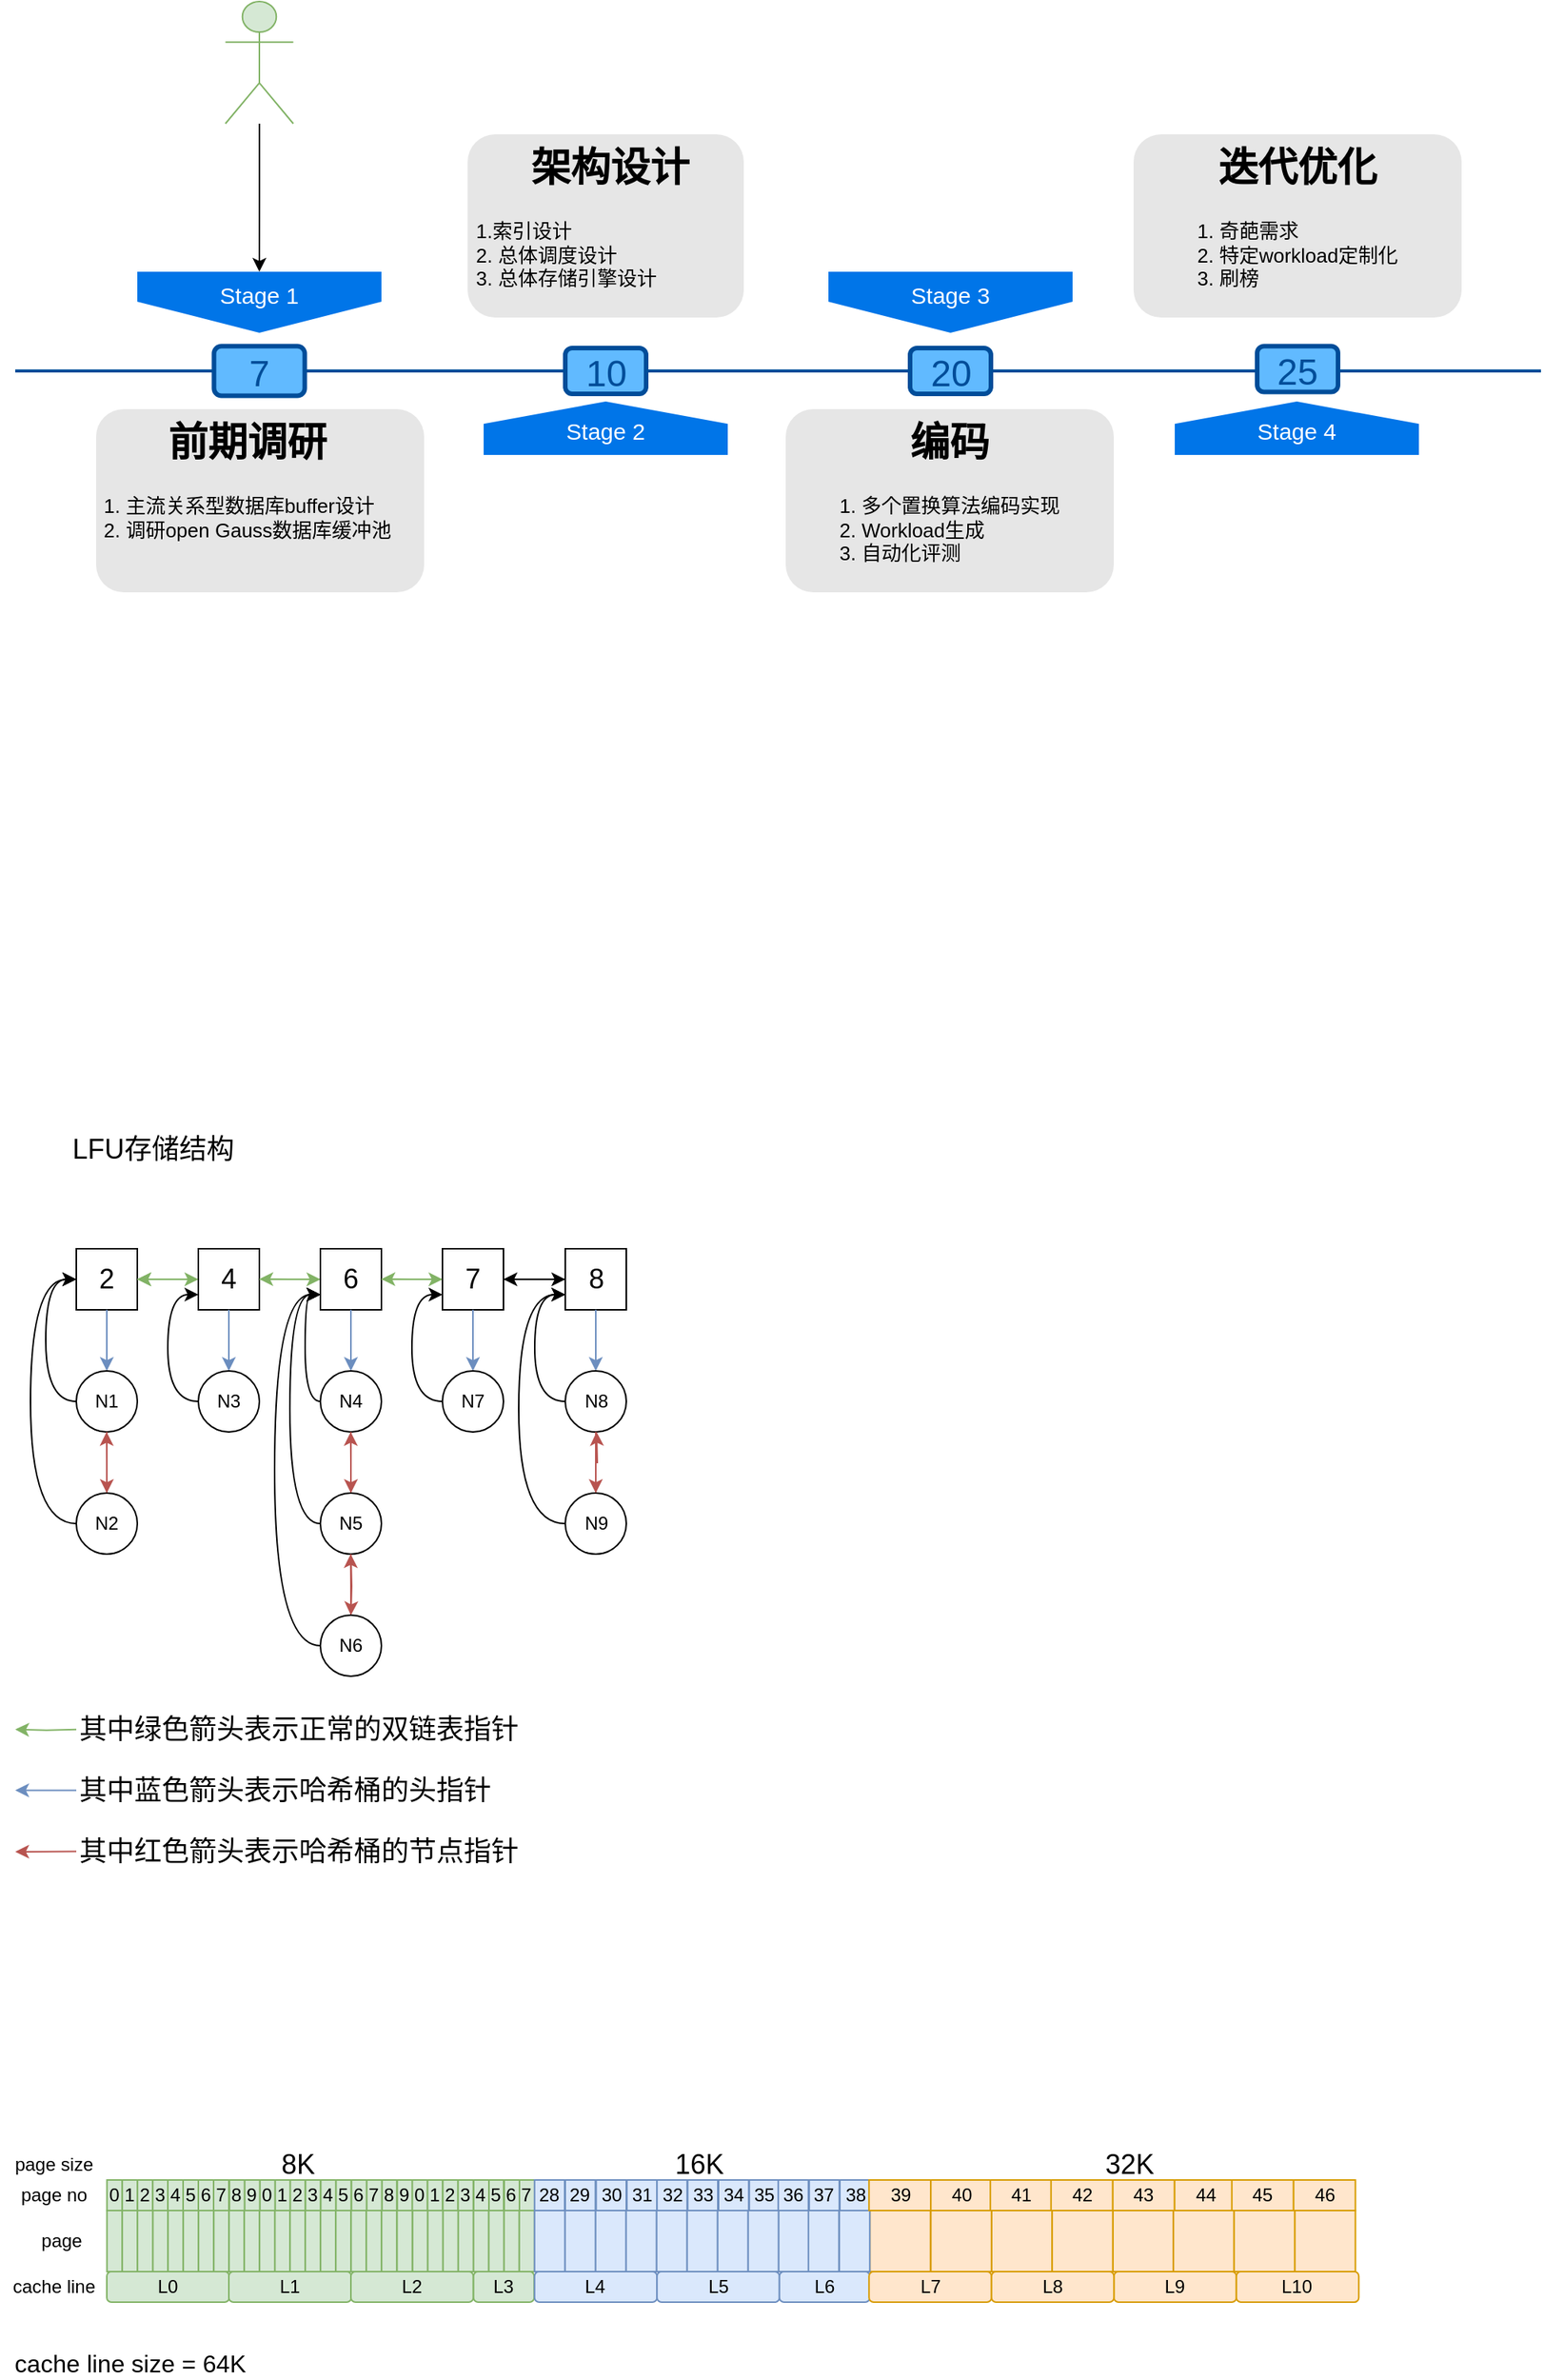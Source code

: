 <mxfile version="13.7.9" type="device"><diagram name="Page-1" id="82e54ff1-d628-8f03-85c4-9753963a91cd"><mxGraphModel dx="1129" dy="594" grid="1" gridSize="10" guides="1" tooltips="1" connect="1" arrows="1" fold="1" page="1" pageScale="1" pageWidth="1100" pageHeight="850" background="#ffffff" math="0" shadow="0"><root><mxCell id="0"/><mxCell id="1" parent="0"/><mxCell id="4ec97bd9e5d20128-1" value="" style="line;strokeWidth=2;html=1;fillColor=none;fontSize=28;fontColor=#004D99;strokeColor=#004D99;" parent="1" vertex="1"><mxGeometry x="40" y="400" width="1000" height="10" as="geometry"/></mxCell><mxCell id="4ec97bd9e5d20128-5" value="Stage 1" style="shape=offPageConnector;whiteSpace=wrap;html=1;fillColor=#0075E8;fontSize=15;fontColor=#FFFFFF;size=0.509;verticalAlign=top;strokeColor=none;" parent="1" vertex="1"><mxGeometry x="120" y="340" width="160" height="40" as="geometry"/></mxCell><mxCell id="4ec97bd9e5d20128-6" value="&lt;span&gt;Stage 3&lt;/span&gt;" style="shape=offPageConnector;whiteSpace=wrap;html=1;fillColor=#0075E8;fontSize=15;fontColor=#FFFFFF;size=0.509;verticalAlign=top;strokeColor=none;" parent="1" vertex="1"><mxGeometry x="573" y="340" width="160" height="40" as="geometry"/></mxCell><mxCell id="4ec97bd9e5d20128-7" value="&lt;span&gt;Stage 2&lt;/span&gt;" style="shape=offPageConnector;whiteSpace=wrap;html=1;fillColor=#0075E8;fontSize=15;fontColor=#FFFFFF;size=0.418;flipV=1;verticalAlign=bottom;strokeColor=none;spacingBottom=4;" parent="1" vertex="1"><mxGeometry x="347" y="425" width="160" height="35" as="geometry"/></mxCell><mxCell id="4ec97bd9e5d20128-8" value="&lt;span&gt;Stage 4&lt;/span&gt;" style="shape=offPageConnector;whiteSpace=wrap;html=1;fillColor=#0075E8;fontSize=15;fontColor=#FFFFFF;size=0.418;flipV=1;verticalAlign=bottom;strokeColor=none;spacingBottom=4;" parent="1" vertex="1"><mxGeometry x="800" y="425" width="160" height="35" as="geometry"/></mxCell><mxCell id="4ec97bd9e5d20128-14" value="&lt;h1 style=&quot;text-align: center&quot;&gt;前期调研&lt;/h1&gt;&lt;div&gt;1. 主流关系型数据库buffer设计&lt;br&gt;&lt;/div&gt;&lt;div&gt;2. 调研open Gauss数据库缓冲池&lt;/div&gt;&lt;div&gt;&lt;br&gt;&lt;/div&gt;" style="text;html=1;spacing=5;spacingTop=-20;whiteSpace=wrap;overflow=hidden;strokeColor=none;strokeWidth=3;fillColor=#E6E6E6;fontSize=13;fontColor=#000000;align=left;rounded=1;" parent="1" vertex="1"><mxGeometry x="93" y="430" width="215" height="120" as="geometry"/></mxCell><mxCell id="4ec97bd9e5d20128-16" value="&lt;h1 style=&quot;text-align: right&quot;&gt;&amp;nbsp; &amp;nbsp; &amp;nbsp;架构设计&lt;/h1&gt;&lt;div&gt;1.索引设计&lt;/div&gt;&lt;div&gt;2. 总体调度设计&lt;/div&gt;&lt;div&gt;3. 总体存储引擎设计&lt;/div&gt;" style="text;html=1;spacing=5;spacingTop=-20;whiteSpace=wrap;overflow=hidden;strokeColor=none;strokeWidth=3;fillColor=#E6E6E6;fontSize=13;fontColor=#000000;align=left;rounded=1;" parent="1" vertex="1"><mxGeometry x="336.5" y="250" width="181" height="120" as="geometry"/></mxCell><mxCell id="4ec97bd9e5d20128-17" value="&lt;h1&gt;编码&lt;/h1&gt;&lt;div style=&quot;text-align: left&quot;&gt;1. 多个置换算法编码实现&lt;/div&gt;&lt;div style=&quot;text-align: left&quot;&gt;2. Workload生成&lt;/div&gt;&lt;div style=&quot;text-align: left&quot;&gt;3. 自动化评测&lt;/div&gt;" style="text;html=1;spacing=5;spacingTop=-20;whiteSpace=wrap;overflow=hidden;strokeColor=none;strokeWidth=3;fillColor=#E6E6E6;fontSize=13;fontColor=#000000;align=center;rounded=1;" parent="1" vertex="1"><mxGeometry x="545" y="430" width="215" height="120" as="geometry"/></mxCell><mxCell id="4ec97bd9e5d20128-18" value="&lt;h1&gt;迭代优化&lt;/h1&gt;&lt;div style=&quot;text-align: left&quot;&gt;1. 奇葩需求&lt;/div&gt;&lt;div style=&quot;text-align: left&quot;&gt;2. 特定workload定制化&lt;/div&gt;&lt;div style=&quot;text-align: left&quot;&gt;3. 刷榜&lt;/div&gt;" style="text;html=1;spacing=5;spacingTop=-20;whiteSpace=wrap;overflow=hidden;strokeColor=none;strokeWidth=3;fillColor=#E6E6E6;fontSize=13;fontColor=#000000;align=center;rounded=1;" parent="1" vertex="1"><mxGeometry x="773" y="250" width="215" height="120" as="geometry"/></mxCell><mxCell id="fuFxC5G7vqKhvWtZeMun-10" value="" style="edgeStyle=orthogonalEdgeStyle;rounded=0;orthogonalLoop=1;jettySize=auto;html=1;" parent="1" source="fuFxC5G7vqKhvWtZeMun-2" target="4ec97bd9e5d20128-5" edge="1"><mxGeometry relative="1" as="geometry"/></mxCell><mxCell id="fuFxC5G7vqKhvWtZeMun-2" value="" style="shape=umlActor;verticalLabelPosition=bottom;verticalAlign=top;html=1;outlineConnect=0;fillColor=#d5e8d4;strokeColor=#82b366;" parent="1" vertex="1"><mxGeometry x="177.75" y="163" width="44.5" height="80" as="geometry"/></mxCell><mxCell id="fuFxC5G7vqKhvWtZeMun-6" value="&lt;font style=&quot;font-size: 24px&quot;&gt;7&lt;/font&gt;" style="whiteSpace=wrap;html=1;align=center;fontSize=28;fontColor=#004D99;strokeColor=#004D99;strokeWidth=3;fillColor=#61BAFF;rounded=1;" parent="1" vertex="1"><mxGeometry x="170.25" y="388.75" width="59.5" height="32.5" as="geometry"/></mxCell><mxCell id="fuFxC5G7vqKhvWtZeMun-7" value="&lt;font style=&quot;font-size: 24px&quot;&gt;10&lt;/font&gt;" style="whiteSpace=wrap;html=1;align=center;fontSize=28;fontColor=#004D99;strokeColor=#004D99;strokeWidth=3;fillColor=#61BAFF;rounded=1;" parent="1" vertex="1"><mxGeometry x="400.5" y="390" width="53" height="30" as="geometry"/></mxCell><mxCell id="fuFxC5G7vqKhvWtZeMun-8" value="&lt;font style=&quot;font-size: 24px&quot;&gt;20&lt;/font&gt;" style="whiteSpace=wrap;html=1;align=center;fontSize=28;fontColor=#004D99;strokeColor=#004D99;strokeWidth=3;fillColor=#61BAFF;rounded=1;" parent="1" vertex="1"><mxGeometry x="626.5" y="390" width="53" height="30" as="geometry"/></mxCell><mxCell id="fuFxC5G7vqKhvWtZeMun-9" value="&lt;font style=&quot;font-size: 24px&quot;&gt;25&lt;/font&gt;" style="whiteSpace=wrap;html=1;align=center;fontSize=28;fontColor=#004D99;strokeColor=#004D99;strokeWidth=3;fillColor=#61BAFF;rounded=1;" parent="1" vertex="1"><mxGeometry x="854" y="388.75" width="53" height="30" as="geometry"/></mxCell><mxCell id="LZcLPNR7s_1Gfuueu0YZ-1" value="&lt;font style=&quot;font-size: 18px&quot;&gt;2&lt;/font&gt;" style="whiteSpace=wrap;html=1;aspect=fixed;" parent="1" vertex="1"><mxGeometry x="80" y="980" width="40" height="40" as="geometry"/></mxCell><mxCell id="LZcLPNR7s_1Gfuueu0YZ-26" style="edgeStyle=orthogonalEdgeStyle;rounded=0;orthogonalLoop=1;jettySize=auto;html=1;exitX=0;exitY=0.5;exitDx=0;exitDy=0;entryX=1;entryY=0.5;entryDx=0;entryDy=0;fillColor=#d5e8d4;strokeColor=#82b366;" parent="1" source="LZcLPNR7s_1Gfuueu0YZ-3" target="LZcLPNR7s_1Gfuueu0YZ-1" edge="1"><mxGeometry x="40" y="900" as="geometry"/></mxCell><mxCell id="LZcLPNR7s_1Gfuueu0YZ-45" value="" style="edgeStyle=orthogonalEdgeStyle;curved=1;orthogonalLoop=1;jettySize=auto;html=1;fontSize=18;fillColor=#d5e8d4;strokeColor=#82b366;" parent="1" source="LZcLPNR7s_1Gfuueu0YZ-3" target="LZcLPNR7s_1Gfuueu0YZ-1" edge="1"><mxGeometry x="40" y="900" as="geometry"/></mxCell><mxCell id="LZcLPNR7s_1Gfuueu0YZ-3" value="&lt;font style=&quot;font-size: 18px;&quot;&gt;4&lt;/font&gt;" style="whiteSpace=wrap;html=1;aspect=fixed;fontSize=18;" parent="1" vertex="1"><mxGeometry x="160" y="980" width="40" height="40" as="geometry"/></mxCell><mxCell id="LZcLPNR7s_1Gfuueu0YZ-25" style="edgeStyle=orthogonalEdgeStyle;rounded=0;orthogonalLoop=1;jettySize=auto;html=1;exitX=1;exitY=0.5;exitDx=0;exitDy=0;entryX=0;entryY=0.5;entryDx=0;entryDy=0;fillColor=#d5e8d4;strokeColor=#82b366;" parent="1" source="LZcLPNR7s_1Gfuueu0YZ-1" target="LZcLPNR7s_1Gfuueu0YZ-3" edge="1"><mxGeometry x="40" y="900" as="geometry"/></mxCell><mxCell id="LZcLPNR7s_1Gfuueu0YZ-29" style="edgeStyle=orthogonalEdgeStyle;rounded=0;orthogonalLoop=1;jettySize=auto;html=1;exitX=0;exitY=0.5;exitDx=0;exitDy=0;fillColor=#d5e8d4;strokeColor=#82b366;" parent="1" source="LZcLPNR7s_1Gfuueu0YZ-4" edge="1"><mxGeometry x="40" y="900" as="geometry"><mxPoint x="200" y="999.857" as="targetPoint"/></mxGeometry></mxCell><mxCell id="LZcLPNR7s_1Gfuueu0YZ-4" value="&lt;font style=&quot;font-size: 18px;&quot;&gt;6&lt;/font&gt;" style="whiteSpace=wrap;html=1;aspect=fixed;fontSize=18;" parent="1" vertex="1"><mxGeometry x="240" y="980" width="40" height="40" as="geometry"/></mxCell><mxCell id="LZcLPNR7s_1Gfuueu0YZ-28" style="edgeStyle=orthogonalEdgeStyle;rounded=0;orthogonalLoop=1;jettySize=auto;html=1;exitX=1;exitY=0.5;exitDx=0;exitDy=0;entryX=0;entryY=0.5;entryDx=0;entryDy=0;fillColor=#d5e8d4;strokeColor=#82b366;" parent="1" source="LZcLPNR7s_1Gfuueu0YZ-3" target="LZcLPNR7s_1Gfuueu0YZ-4" edge="1"><mxGeometry x="40" y="900" as="geometry"/></mxCell><mxCell id="LZcLPNR7s_1Gfuueu0YZ-31" style="edgeStyle=orthogonalEdgeStyle;rounded=0;orthogonalLoop=1;jettySize=auto;html=1;exitX=0;exitY=0.5;exitDx=0;exitDy=0;fillColor=#d5e8d4;strokeColor=#82b366;" parent="1" source="LZcLPNR7s_1Gfuueu0YZ-5" edge="1"><mxGeometry x="40" y="900" as="geometry"><mxPoint x="280" y="999.857" as="targetPoint"/></mxGeometry></mxCell><mxCell id="P6JqRoeLZyj-2Z9D7lsT-9" style="edgeStyle=orthogonalEdgeStyle;rounded=0;orthogonalLoop=1;jettySize=auto;html=1;exitX=1;exitY=0.5;exitDx=0;exitDy=0;entryX=0;entryY=0.5;entryDx=0;entryDy=0;" parent="1" source="LZcLPNR7s_1Gfuueu0YZ-5" target="P6JqRoeLZyj-2Z9D7lsT-1" edge="1"><mxGeometry relative="1" as="geometry"/></mxCell><mxCell id="LZcLPNR7s_1Gfuueu0YZ-5" value="&lt;font style=&quot;font-size: 18px;&quot;&gt;7&lt;/font&gt;" style="whiteSpace=wrap;html=1;aspect=fixed;fontSize=18;" parent="1" vertex="1"><mxGeometry x="320" y="980" width="40" height="40" as="geometry"/></mxCell><mxCell id="LZcLPNR7s_1Gfuueu0YZ-30" style="edgeStyle=orthogonalEdgeStyle;rounded=0;orthogonalLoop=1;jettySize=auto;html=1;exitX=1;exitY=0.5;exitDx=0;exitDy=0;entryX=0;entryY=0.5;entryDx=0;entryDy=0;fillColor=#d5e8d4;strokeColor=#82b366;" parent="1" source="LZcLPNR7s_1Gfuueu0YZ-4" target="LZcLPNR7s_1Gfuueu0YZ-5" edge="1"><mxGeometry x="40" y="900" as="geometry"/></mxCell><mxCell id="LZcLPNR7s_1Gfuueu0YZ-6" value="" style="endArrow=classic;html=1;exitX=0.5;exitY=1;exitDx=0;exitDy=0;fillColor=#dae8fc;strokeColor=#6c8ebf;" parent="1" source="LZcLPNR7s_1Gfuueu0YZ-1" edge="1"><mxGeometry x="40" y="900" width="50" height="50" as="geometry"><mxPoint x="80" y="1080" as="sourcePoint"/><mxPoint x="100" y="1060" as="targetPoint"/></mxGeometry></mxCell><mxCell id="LZcLPNR7s_1Gfuueu0YZ-36" style="edgeStyle=orthogonalEdgeStyle;orthogonalLoop=1;jettySize=auto;html=1;exitX=0;exitY=0.5;exitDx=0;exitDy=0;entryX=0;entryY=0.5;entryDx=0;entryDy=0;fontSize=18;curved=1;" parent="1" source="LZcLPNR7s_1Gfuueu0YZ-7" target="LZcLPNR7s_1Gfuueu0YZ-1" edge="1"><mxGeometry x="40" y="900" as="geometry"><Array as="points"><mxPoint x="60" y="1080"/><mxPoint x="60" y="1000"/></Array></mxGeometry></mxCell><mxCell id="LZcLPNR7s_1Gfuueu0YZ-7" value="N1" style="ellipse;whiteSpace=wrap;html=1;aspect=fixed;" parent="1" vertex="1"><mxGeometry x="80" y="1060" width="40" height="40" as="geometry"/></mxCell><mxCell id="LZcLPNR7s_1Gfuueu0YZ-32" style="edgeStyle=orthogonalEdgeStyle;rounded=0;orthogonalLoop=1;jettySize=auto;html=1;exitX=0.5;exitY=0;exitDx=0;exitDy=0;fillColor=#f8cecc;strokeColor=#b85450;" parent="1" source="LZcLPNR7s_1Gfuueu0YZ-8" edge="1"><mxGeometry x="40" y="900" as="geometry"><mxPoint x="99.857" y="1100" as="targetPoint"/></mxGeometry></mxCell><mxCell id="LZcLPNR7s_1Gfuueu0YZ-37" style="edgeStyle=orthogonalEdgeStyle;curved=1;orthogonalLoop=1;jettySize=auto;html=1;fontSize=18;" parent="1" source="LZcLPNR7s_1Gfuueu0YZ-8" edge="1"><mxGeometry x="40" y="900" as="geometry"><mxPoint x="80" y="1000" as="targetPoint"/><Array as="points"><mxPoint x="50" y="1160"/><mxPoint x="50" y="1000"/></Array></mxGeometry></mxCell><mxCell id="LZcLPNR7s_1Gfuueu0YZ-8" value="&lt;span&gt;N2&lt;br&gt;&lt;/span&gt;" style="ellipse;whiteSpace=wrap;html=1;aspect=fixed;" parent="1" vertex="1"><mxGeometry x="80" y="1140" width="40" height="40" as="geometry"/></mxCell><mxCell id="LZcLPNR7s_1Gfuueu0YZ-9" value="" style="edgeStyle=orthogonalEdgeStyle;rounded=0;orthogonalLoop=1;jettySize=auto;html=1;fillColor=#f8cecc;strokeColor=#b85450;" parent="1" source="LZcLPNR7s_1Gfuueu0YZ-7" target="LZcLPNR7s_1Gfuueu0YZ-8" edge="1"><mxGeometry x="40" y="900" as="geometry"/></mxCell><mxCell id="LZcLPNR7s_1Gfuueu0YZ-10" value="" style="endArrow=classic;html=1;exitX=0.5;exitY=1;exitDx=0;exitDy=0;fillColor=#dae8fc;strokeColor=#6c8ebf;" parent="1" edge="1"><mxGeometry x="40" y="900" width="50" height="50" as="geometry"><mxPoint x="180" y="1020" as="sourcePoint"/><mxPoint x="180" y="1060" as="targetPoint"/></mxGeometry></mxCell><mxCell id="LZcLPNR7s_1Gfuueu0YZ-38" style="edgeStyle=orthogonalEdgeStyle;curved=1;orthogonalLoop=1;jettySize=auto;html=1;exitX=0;exitY=0.5;exitDx=0;exitDy=0;entryX=0;entryY=0.75;entryDx=0;entryDy=0;fontSize=18;" parent="1" source="LZcLPNR7s_1Gfuueu0YZ-12" target="LZcLPNR7s_1Gfuueu0YZ-3" edge="1"><mxGeometry x="40" y="900" as="geometry"/></mxCell><mxCell id="LZcLPNR7s_1Gfuueu0YZ-12" value="&lt;span&gt;N3&lt;/span&gt;" style="ellipse;whiteSpace=wrap;html=1;aspect=fixed;" parent="1" vertex="1"><mxGeometry x="160" y="1060" width="40" height="40" as="geometry"/></mxCell><mxCell id="LZcLPNR7s_1Gfuueu0YZ-14" value="" style="endArrow=classic;html=1;exitX=0.5;exitY=1;exitDx=0;exitDy=0;fillColor=#dae8fc;strokeColor=#6c8ebf;" parent="1" edge="1"><mxGeometry x="40" y="900" width="50" height="50" as="geometry"><mxPoint x="260" y="1020" as="sourcePoint"/><mxPoint x="260" y="1060" as="targetPoint"/></mxGeometry></mxCell><mxCell id="LZcLPNR7s_1Gfuueu0YZ-39" style="edgeStyle=orthogonalEdgeStyle;curved=1;orthogonalLoop=1;jettySize=auto;html=1;exitX=0;exitY=0.5;exitDx=0;exitDy=0;entryX=0;entryY=0.75;entryDx=0;entryDy=0;fontSize=18;" parent="1" source="LZcLPNR7s_1Gfuueu0YZ-16" target="LZcLPNR7s_1Gfuueu0YZ-4" edge="1"><mxGeometry x="40" y="900" as="geometry"><Array as="points"><mxPoint x="230" y="1080"/><mxPoint x="230" y="1010"/></Array></mxGeometry></mxCell><mxCell id="LZcLPNR7s_1Gfuueu0YZ-16" value="&lt;span&gt;N4&lt;/span&gt;" style="ellipse;whiteSpace=wrap;html=1;aspect=fixed;" parent="1" vertex="1"><mxGeometry x="240" y="1060" width="40" height="40" as="geometry"/></mxCell><mxCell id="LZcLPNR7s_1Gfuueu0YZ-33" style="edgeStyle=orthogonalEdgeStyle;rounded=0;orthogonalLoop=1;jettySize=auto;html=1;exitX=0.5;exitY=0;exitDx=0;exitDy=0;fontSize=18;fillColor=#f8cecc;strokeColor=#b85450;" parent="1" source="LZcLPNR7s_1Gfuueu0YZ-17" edge="1"><mxGeometry x="40" y="900" as="geometry"><mxPoint x="259.857" y="1100" as="targetPoint"/></mxGeometry></mxCell><mxCell id="LZcLPNR7s_1Gfuueu0YZ-40" style="edgeStyle=orthogonalEdgeStyle;curved=1;orthogonalLoop=1;jettySize=auto;html=1;exitX=0;exitY=0.5;exitDx=0;exitDy=0;entryX=0;entryY=0.75;entryDx=0;entryDy=0;fontSize=18;" parent="1" source="LZcLPNR7s_1Gfuueu0YZ-17" target="LZcLPNR7s_1Gfuueu0YZ-4" edge="1"><mxGeometry x="40" y="900" as="geometry"><Array as="points"><mxPoint x="220" y="1160"/><mxPoint x="220" y="1010"/></Array></mxGeometry></mxCell><mxCell id="LZcLPNR7s_1Gfuueu0YZ-17" value="&lt;span&gt;N5&lt;/span&gt;" style="ellipse;whiteSpace=wrap;html=1;aspect=fixed;" parent="1" vertex="1"><mxGeometry x="240" y="1140" width="40" height="40" as="geometry"/></mxCell><mxCell id="LZcLPNR7s_1Gfuueu0YZ-15" value="" style="edgeStyle=orthogonalEdgeStyle;rounded=0;orthogonalLoop=1;jettySize=auto;html=1;fillColor=#f8cecc;strokeColor=#b85450;" parent="1" source="LZcLPNR7s_1Gfuueu0YZ-16" target="LZcLPNR7s_1Gfuueu0YZ-17" edge="1"><mxGeometry x="40" y="900" as="geometry"/></mxCell><mxCell id="LZcLPNR7s_1Gfuueu0YZ-18" value="" style="endArrow=classic;html=1;exitX=0.5;exitY=1;exitDx=0;exitDy=0;fillColor=#dae8fc;strokeColor=#6c8ebf;" parent="1" edge="1"><mxGeometry x="40" y="900" width="50" height="50" as="geometry"><mxPoint x="340" y="1020" as="sourcePoint"/><mxPoint x="340" y="1060" as="targetPoint"/></mxGeometry></mxCell><mxCell id="LZcLPNR7s_1Gfuueu0YZ-42" style="edgeStyle=orthogonalEdgeStyle;curved=1;orthogonalLoop=1;jettySize=auto;html=1;exitX=0;exitY=0.5;exitDx=0;exitDy=0;entryX=0;entryY=0.75;entryDx=0;entryDy=0;fontSize=18;" parent="1" source="LZcLPNR7s_1Gfuueu0YZ-20" target="LZcLPNR7s_1Gfuueu0YZ-5" edge="1"><mxGeometry x="40" y="900" as="geometry"/></mxCell><mxCell id="LZcLPNR7s_1Gfuueu0YZ-20" value="&lt;span&gt;N7&lt;/span&gt;" style="ellipse;whiteSpace=wrap;html=1;aspect=fixed;" parent="1" vertex="1"><mxGeometry x="320" y="1060" width="40" height="40" as="geometry"/></mxCell><mxCell id="LZcLPNR7s_1Gfuueu0YZ-22" value="" style="edgeStyle=orthogonalEdgeStyle;rounded=0;orthogonalLoop=1;jettySize=auto;html=1;fillColor=#f8cecc;strokeColor=#b85450;" parent="1" target="LZcLPNR7s_1Gfuueu0YZ-23" edge="1"><mxGeometry x="40" y="900" as="geometry"><mxPoint x="260" y="1180" as="sourcePoint"/></mxGeometry></mxCell><mxCell id="LZcLPNR7s_1Gfuueu0YZ-34" style="edgeStyle=orthogonalEdgeStyle;rounded=0;orthogonalLoop=1;jettySize=auto;html=1;exitX=0.5;exitY=0;exitDx=0;exitDy=0;fontSize=18;fillColor=#f8cecc;strokeColor=#b85450;" parent="1" source="LZcLPNR7s_1Gfuueu0YZ-23" edge="1"><mxGeometry x="40" y="900" as="geometry"><mxPoint x="259.857" y="1180" as="targetPoint"/></mxGeometry></mxCell><mxCell id="LZcLPNR7s_1Gfuueu0YZ-41" style="edgeStyle=orthogonalEdgeStyle;curved=1;orthogonalLoop=1;jettySize=auto;html=1;exitX=0;exitY=0.5;exitDx=0;exitDy=0;fontSize=18;" parent="1" source="LZcLPNR7s_1Gfuueu0YZ-23" edge="1"><mxGeometry x="40" y="900" as="geometry"><mxPoint x="240.143" y="1010" as="targetPoint"/><Array as="points"><mxPoint x="210" y="1240"/><mxPoint x="210" y="1010"/></Array></mxGeometry></mxCell><mxCell id="LZcLPNR7s_1Gfuueu0YZ-23" value="&lt;span&gt;N6&lt;/span&gt;" style="ellipse;whiteSpace=wrap;html=1;aspect=fixed;" parent="1" vertex="1"><mxGeometry x="240" y="1220" width="40" height="40" as="geometry"/></mxCell><mxCell id="LZcLPNR7s_1Gfuueu0YZ-44" value="LFU存储结构" style="text;html=1;align=center;verticalAlign=middle;resizable=0;points=[];autosize=1;fontSize=18;" parent="1" vertex="1"><mxGeometry x="70" y="900" width="120" height="30" as="geometry"/></mxCell><mxCell id="LZcLPNR7s_1Gfuueu0YZ-46" value="其中绿色箭头表示正常的双链表指针" style="text;html=1;align=left;verticalAlign=middle;resizable=0;points=[];autosize=1;fontSize=18;" parent="1" vertex="1"><mxGeometry x="80" y="1280" width="300" height="30" as="geometry"/></mxCell><mxCell id="LZcLPNR7s_1Gfuueu0YZ-47" value="其中蓝色箭头表示哈希桶的头指针" style="text;html=1;align=left;verticalAlign=middle;resizable=0;points=[];autosize=1;fontSize=18;" parent="1" vertex="1"><mxGeometry x="80" y="1320" width="290" height="30" as="geometry"/></mxCell><mxCell id="LZcLPNR7s_1Gfuueu0YZ-48" value="其中红色箭头表示哈希桶的节点指针" style="text;html=1;align=left;verticalAlign=middle;resizable=0;points=[];autosize=1;fontSize=18;" parent="1" vertex="1"><mxGeometry x="80" y="1360" width="300" height="30" as="geometry"/></mxCell><mxCell id="LZcLPNR7s_1Gfuueu0YZ-49" value="" style="edgeStyle=orthogonalEdgeStyle;curved=1;orthogonalLoop=1;jettySize=auto;html=1;fontSize=18;fillColor=#d5e8d4;strokeColor=#82b366;" parent="1" edge="1"><mxGeometry x="40" y="900" as="geometry"><mxPoint x="80" y="1294.86" as="sourcePoint"/><mxPoint x="40" y="1294.86" as="targetPoint"/></mxGeometry></mxCell><mxCell id="LZcLPNR7s_1Gfuueu0YZ-50" value="" style="endArrow=classic;html=1;exitX=0.5;exitY=1;exitDx=0;exitDy=0;fillColor=#dae8fc;strokeColor=#6c8ebf;" parent="1" edge="1"><mxGeometry x="40" y="900" width="50" height="50" as="geometry"><mxPoint x="80" y="1334.71" as="sourcePoint"/><mxPoint x="40" y="1334.71" as="targetPoint"/></mxGeometry></mxCell><mxCell id="LZcLPNR7s_1Gfuueu0YZ-52" style="edgeStyle=orthogonalEdgeStyle;rounded=0;orthogonalLoop=1;jettySize=auto;html=1;exitX=0.5;exitY=0;exitDx=0;exitDy=0;fontSize=18;fillColor=#f8cecc;strokeColor=#b85450;" parent="1" edge="1"><mxGeometry x="40" y="900" as="geometry"><mxPoint x="40" y="1375" as="targetPoint"/><mxPoint x="80" y="1374.71" as="sourcePoint"/><Array as="points"><mxPoint x="79.53" y="1374.71"/><mxPoint x="79.53" y="1374.71"/></Array></mxGeometry></mxCell><mxCell id="P6JqRoeLZyj-2Z9D7lsT-10" style="edgeStyle=orthogonalEdgeStyle;rounded=0;orthogonalLoop=1;jettySize=auto;html=1;exitX=0;exitY=0.5;exitDx=0;exitDy=0;" parent="1" source="P6JqRoeLZyj-2Z9D7lsT-1" edge="1"><mxGeometry relative="1" as="geometry"><mxPoint x="360" y="1000" as="targetPoint"/></mxGeometry></mxCell><mxCell id="P6JqRoeLZyj-2Z9D7lsT-1" value="&lt;font style=&quot;font-size: 18px&quot;&gt;8&lt;/font&gt;" style="whiteSpace=wrap;html=1;aspect=fixed;fontSize=18;" parent="1" vertex="1"><mxGeometry x="400.5" y="980" width="40" height="40" as="geometry"/></mxCell><mxCell id="P6JqRoeLZyj-2Z9D7lsT-2" value="" style="endArrow=classic;html=1;exitX=0.5;exitY=1;exitDx=0;exitDy=0;fillColor=#dae8fc;strokeColor=#6c8ebf;entryX=0.5;entryY=0;entryDx=0;entryDy=0;" parent="1" source="P6JqRoeLZyj-2Z9D7lsT-1" target="P6JqRoeLZyj-2Z9D7lsT-4" edge="1"><mxGeometry x="187" y="900" width="50" height="50" as="geometry"><mxPoint x="487" y="1020" as="sourcePoint"/><mxPoint x="487" y="1060" as="targetPoint"/></mxGeometry></mxCell><mxCell id="P6JqRoeLZyj-2Z9D7lsT-3" style="edgeStyle=orthogonalEdgeStyle;curved=1;orthogonalLoop=1;jettySize=auto;html=1;exitX=0;exitY=0.5;exitDx=0;exitDy=0;entryX=0;entryY=0.75;entryDx=0;entryDy=0;fontSize=18;" parent="1" source="P6JqRoeLZyj-2Z9D7lsT-4" target="P6JqRoeLZyj-2Z9D7lsT-1" edge="1"><mxGeometry x="187" y="900" as="geometry"/></mxCell><mxCell id="P6JqRoeLZyj-2Z9D7lsT-4" value="&lt;span&gt;N8&lt;/span&gt;" style="ellipse;whiteSpace=wrap;html=1;aspect=fixed;" parent="1" vertex="1"><mxGeometry x="400.5" y="1060" width="40" height="40" as="geometry"/></mxCell><mxCell id="P6JqRoeLZyj-2Z9D7lsT-5" style="edgeStyle=orthogonalEdgeStyle;rounded=0;orthogonalLoop=1;jettySize=auto;html=1;exitX=0.5;exitY=0;exitDx=0;exitDy=0;fontSize=18;fillColor=#f8cecc;strokeColor=#b85450;" parent="1" source="P6JqRoeLZyj-2Z9D7lsT-7" edge="1"><mxGeometry x="187" y="900" as="geometry"><mxPoint x="421" y="1100" as="targetPoint"/></mxGeometry></mxCell><mxCell id="P6JqRoeLZyj-2Z9D7lsT-6" style="edgeStyle=orthogonalEdgeStyle;curved=1;orthogonalLoop=1;jettySize=auto;html=1;exitX=0;exitY=0.5;exitDx=0;exitDy=0;fontSize=18;entryX=0;entryY=0.75;entryDx=0;entryDy=0;" parent="1" source="P6JqRoeLZyj-2Z9D7lsT-7" target="P6JqRoeLZyj-2Z9D7lsT-1" edge="1"><mxGeometry x="187" y="900" as="geometry"><mxPoint x="467.143" y="1010" as="targetPoint"/><Array as="points"><mxPoint x="370" y="1160"/><mxPoint x="370" y="1010"/></Array></mxGeometry></mxCell><mxCell id="P6JqRoeLZyj-2Z9D7lsT-7" value="&lt;span&gt;N9&lt;/span&gt;" style="ellipse;whiteSpace=wrap;html=1;aspect=fixed;" parent="1" vertex="1"><mxGeometry x="400.5" y="1140" width="40" height="40" as="geometry"/></mxCell><mxCell id="P6JqRoeLZyj-2Z9D7lsT-8" value="" style="edgeStyle=orthogonalEdgeStyle;rounded=0;orthogonalLoop=1;jettySize=auto;html=1;fillColor=#f8cecc;strokeColor=#b85450;" parent="1" source="P6JqRoeLZyj-2Z9D7lsT-4" target="P6JqRoeLZyj-2Z9D7lsT-7" edge="1"><mxGeometry x="187" y="900" as="geometry"/></mxCell><mxCell id="vBDJQKN0aFRhdxWmcasT-139" value="cache line size = 64K" style="text;html=1;align=center;verticalAlign=middle;resizable=0;points=[];autosize=1;fontSize=16;" parent="1" vertex="1"><mxGeometry x="30" y="1700" width="170" height="20" as="geometry"/></mxCell><mxCell id="_BJWpvfTyhWqC-5X9mjX-2" value="" style="group" vertex="1" connectable="0" parent="1"><mxGeometry x="30.0" y="1570" width="890.62" height="100" as="geometry"/></mxCell><mxCell id="vBDJQKN0aFRhdxWmcasT-2" value="" style="rounded=0;whiteSpace=wrap;html=1;fillColor=#d5e8d4;strokeColor=#82b366;" parent="_BJWpvfTyhWqC-5X9mjX-2" vertex="1"><mxGeometry x="180.12" y="40" width="10" height="40" as="geometry"/></mxCell><mxCell id="vBDJQKN0aFRhdxWmcasT-3" value="" style="rounded=0;whiteSpace=wrap;html=1;fillColor=#d5e8d4;strokeColor=#82b366;" parent="_BJWpvfTyhWqC-5X9mjX-2" vertex="1"><mxGeometry x="190.12" y="40" width="10" height="40" as="geometry"/></mxCell><mxCell id="vBDJQKN0aFRhdxWmcasT-4" value="" style="rounded=0;whiteSpace=wrap;html=1;fillColor=#d5e8d4;strokeColor=#82b366;" parent="_BJWpvfTyhWqC-5X9mjX-2" vertex="1"><mxGeometry x="200.12" y="40" width="10" height="40" as="geometry"/></mxCell><mxCell id="vBDJQKN0aFRhdxWmcasT-5" value="" style="rounded=0;whiteSpace=wrap;html=1;fillColor=#d5e8d4;strokeColor=#82b366;" parent="_BJWpvfTyhWqC-5X9mjX-2" vertex="1"><mxGeometry x="210.12" y="40" width="10" height="40" as="geometry"/></mxCell><mxCell id="vBDJQKN0aFRhdxWmcasT-6" value="" style="rounded=0;whiteSpace=wrap;html=1;fillColor=#d5e8d4;strokeColor=#82b366;" parent="_BJWpvfTyhWqC-5X9mjX-2" vertex="1"><mxGeometry x="220.12" y="40" width="10" height="40" as="geometry"/></mxCell><mxCell id="vBDJQKN0aFRhdxWmcasT-7" value="" style="rounded=0;whiteSpace=wrap;html=1;fillColor=#d5e8d4;strokeColor=#82b366;" parent="_BJWpvfTyhWqC-5X9mjX-2" vertex="1"><mxGeometry x="230.12" y="40" width="10" height="40" as="geometry"/></mxCell><mxCell id="vBDJQKN0aFRhdxWmcasT-8" value="" style="rounded=0;whiteSpace=wrap;html=1;fillColor=#d5e8d4;strokeColor=#82b366;" parent="_BJWpvfTyhWqC-5X9mjX-2" vertex="1"><mxGeometry x="240.12" y="40" width="10" height="40" as="geometry"/></mxCell><mxCell id="vBDJQKN0aFRhdxWmcasT-9" value="" style="rounded=0;whiteSpace=wrap;html=1;fillColor=#d5e8d4;strokeColor=#82b366;" parent="_BJWpvfTyhWqC-5X9mjX-2" vertex="1"><mxGeometry x="250.12" y="40" width="10" height="40" as="geometry"/></mxCell><mxCell id="vBDJQKN0aFRhdxWmcasT-10" value="" style="rounded=0;whiteSpace=wrap;html=1;fillColor=#d5e8d4;strokeColor=#82b366;" parent="_BJWpvfTyhWqC-5X9mjX-2" vertex="1"><mxGeometry x="270.37" y="40" width="10" height="40" as="geometry"/></mxCell><mxCell id="vBDJQKN0aFRhdxWmcasT-11" value="" style="rounded=0;whiteSpace=wrap;html=1;fillColor=#d5e8d4;strokeColor=#82b366;" parent="_BJWpvfTyhWqC-5X9mjX-2" vertex="1"><mxGeometry x="280.37" y="40" width="10" height="40" as="geometry"/></mxCell><mxCell id="vBDJQKN0aFRhdxWmcasT-12" value="" style="rounded=0;whiteSpace=wrap;html=1;fillColor=#d5e8d4;strokeColor=#82b366;" parent="_BJWpvfTyhWqC-5X9mjX-2" vertex="1"><mxGeometry x="290.37" y="40" width="10" height="40" as="geometry"/></mxCell><mxCell id="vBDJQKN0aFRhdxWmcasT-13" value="" style="rounded=0;whiteSpace=wrap;html=1;fillColor=#d5e8d4;strokeColor=#82b366;" parent="_BJWpvfTyhWqC-5X9mjX-2" vertex="1"><mxGeometry x="300.37" y="40" width="10" height="40" as="geometry"/></mxCell><mxCell id="vBDJQKN0aFRhdxWmcasT-14" value="" style="rounded=0;whiteSpace=wrap;html=1;fillColor=#d5e8d4;strokeColor=#82b366;" parent="_BJWpvfTyhWqC-5X9mjX-2" vertex="1"><mxGeometry x="310.37" y="40" width="10" height="40" as="geometry"/></mxCell><mxCell id="vBDJQKN0aFRhdxWmcasT-15" value="" style="rounded=0;whiteSpace=wrap;html=1;fillColor=#d5e8d4;strokeColor=#82b366;" parent="_BJWpvfTyhWqC-5X9mjX-2" vertex="1"><mxGeometry x="320.37" y="40" width="10" height="40" as="geometry"/></mxCell><mxCell id="vBDJQKN0aFRhdxWmcasT-16" value="" style="rounded=0;whiteSpace=wrap;html=1;fillColor=#d5e8d4;strokeColor=#82b366;" parent="_BJWpvfTyhWqC-5X9mjX-2" vertex="1"><mxGeometry x="330.37" y="40" width="10" height="40" as="geometry"/></mxCell><mxCell id="vBDJQKN0aFRhdxWmcasT-17" value="" style="rounded=0;whiteSpace=wrap;html=1;fillColor=#d5e8d4;strokeColor=#82b366;" parent="_BJWpvfTyhWqC-5X9mjX-2" vertex="1"><mxGeometry x="340.37" y="40" width="10" height="40" as="geometry"/></mxCell><mxCell id="vBDJQKN0aFRhdxWmcasT-19" value="" style="rounded=0;whiteSpace=wrap;html=1;fillColor=#ffe6cc;strokeColor=#d79b00;" parent="_BJWpvfTyhWqC-5X9mjX-2" vertex="1"><mxGeometry x="570.12" y="40" width="39.75" height="40" as="geometry"/></mxCell><mxCell id="vBDJQKN0aFRhdxWmcasT-20" value="" style="rounded=0;whiteSpace=wrap;html=1;fillColor=#dae8fc;strokeColor=#6c8ebf;" parent="_BJWpvfTyhWqC-5X9mjX-2" vertex="1"><mxGeometry x="350.37" y="40" width="20" height="40" as="geometry"/></mxCell><mxCell id="vBDJQKN0aFRhdxWmcasT-21" value="" style="rounded=0;whiteSpace=wrap;html=1;fillColor=#dae8fc;strokeColor=#6c8ebf;" parent="_BJWpvfTyhWqC-5X9mjX-2" vertex="1"><mxGeometry x="370.37" y="40" width="20" height="40" as="geometry"/></mxCell><mxCell id="vBDJQKN0aFRhdxWmcasT-22" value="" style="rounded=0;whiteSpace=wrap;html=1;fillColor=#dae8fc;strokeColor=#6c8ebf;" parent="_BJWpvfTyhWqC-5X9mjX-2" vertex="1"><mxGeometry x="390.37" y="40" width="20" height="40" as="geometry"/></mxCell><mxCell id="vBDJQKN0aFRhdxWmcasT-23" value="" style="rounded=0;whiteSpace=wrap;html=1;fillColor=#dae8fc;strokeColor=#6c8ebf;" parent="_BJWpvfTyhWqC-5X9mjX-2" vertex="1"><mxGeometry x="410.37" y="40" width="20" height="40" as="geometry"/></mxCell><mxCell id="vBDJQKN0aFRhdxWmcasT-24" value="" style="rounded=0;whiteSpace=wrap;html=1;fillColor=#dae8fc;strokeColor=#6c8ebf;" parent="_BJWpvfTyhWqC-5X9mjX-2" vertex="1"><mxGeometry x="430.37" y="40" width="20" height="40" as="geometry"/></mxCell><mxCell id="vBDJQKN0aFRhdxWmcasT-25" value="" style="rounded=0;whiteSpace=wrap;html=1;fillColor=#dae8fc;strokeColor=#6c8ebf;" parent="_BJWpvfTyhWqC-5X9mjX-2" vertex="1"><mxGeometry x="450.37" y="40" width="20" height="40" as="geometry"/></mxCell><mxCell id="vBDJQKN0aFRhdxWmcasT-26" value="" style="rounded=0;whiteSpace=wrap;html=1;fillColor=#dae8fc;strokeColor=#6c8ebf;" parent="_BJWpvfTyhWqC-5X9mjX-2" vertex="1"><mxGeometry x="470.37" y="40" width="20" height="40" as="geometry"/></mxCell><mxCell id="vBDJQKN0aFRhdxWmcasT-27" value="" style="rounded=0;whiteSpace=wrap;html=1;fillColor=#dae8fc;strokeColor=#6c8ebf;" parent="_BJWpvfTyhWqC-5X9mjX-2" vertex="1"><mxGeometry x="490.37" y="40" width="20" height="40" as="geometry"/></mxCell><mxCell id="vBDJQKN0aFRhdxWmcasT-28" value="" style="rounded=0;whiteSpace=wrap;html=1;fillColor=#dae8fc;strokeColor=#6c8ebf;" parent="_BJWpvfTyhWqC-5X9mjX-2" vertex="1"><mxGeometry x="510.37" y="40" width="20" height="40" as="geometry"/></mxCell><mxCell id="vBDJQKN0aFRhdxWmcasT-32" value="" style="rounded=0;whiteSpace=wrap;html=1;fillColor=#ffe6cc;strokeColor=#d79b00;" parent="_BJWpvfTyhWqC-5X9mjX-2" vertex="1"><mxGeometry x="649.87" y="40" width="39.75" height="40" as="geometry"/></mxCell><mxCell id="vBDJQKN0aFRhdxWmcasT-33" value="" style="rounded=0;whiteSpace=wrap;html=1;fillColor=#ffe6cc;strokeColor=#d79b00;" parent="_BJWpvfTyhWqC-5X9mjX-2" vertex="1"><mxGeometry x="610.12" y="40" width="39.75" height="40" as="geometry"/></mxCell><mxCell id="vBDJQKN0aFRhdxWmcasT-34" value="" style="rounded=0;whiteSpace=wrap;html=1;fillColor=#ffe6cc;strokeColor=#d79b00;" parent="_BJWpvfTyhWqC-5X9mjX-2" vertex="1"><mxGeometry x="729.37" y="40" width="39.75" height="40" as="geometry"/></mxCell><mxCell id="vBDJQKN0aFRhdxWmcasT-35" value="" style="rounded=0;whiteSpace=wrap;html=1;fillColor=#ffe6cc;strokeColor=#d79b00;" parent="_BJWpvfTyhWqC-5X9mjX-2" vertex="1"><mxGeometry x="689.62" y="40" width="39.75" height="40" as="geometry"/></mxCell><mxCell id="vBDJQKN0aFRhdxWmcasT-36" value="" style="rounded=0;whiteSpace=wrap;html=1;fillColor=#ffe6cc;strokeColor=#d79b00;" parent="_BJWpvfTyhWqC-5X9mjX-2" vertex="1"><mxGeometry x="769.12" y="40" width="39.75" height="40" as="geometry"/></mxCell><mxCell id="vBDJQKN0aFRhdxWmcasT-37" value="" style="rounded=0;whiteSpace=wrap;html=1;fillColor=#ffe6cc;strokeColor=#d79b00;" parent="_BJWpvfTyhWqC-5X9mjX-2" vertex="1"><mxGeometry x="848.62" y="40" width="39.75" height="40" as="geometry"/></mxCell><mxCell id="vBDJQKN0aFRhdxWmcasT-38" value="" style="rounded=0;whiteSpace=wrap;html=1;fillColor=#ffe6cc;strokeColor=#d79b00;" parent="_BJWpvfTyhWqC-5X9mjX-2" vertex="1"><mxGeometry x="808.87" y="40" width="39.75" height="40" as="geometry"/></mxCell><mxCell id="vBDJQKN0aFRhdxWmcasT-51" value="" style="rounded=0;whiteSpace=wrap;html=1;fillColor=#d5e8d4;strokeColor=#82b366;" parent="_BJWpvfTyhWqC-5X9mjX-2" vertex="1"><mxGeometry x="100.12" y="40" width="10" height="40" as="geometry"/></mxCell><mxCell id="vBDJQKN0aFRhdxWmcasT-52" value="" style="rounded=0;whiteSpace=wrap;html=1;fillColor=#d5e8d4;strokeColor=#82b366;" parent="_BJWpvfTyhWqC-5X9mjX-2" vertex="1"><mxGeometry x="110.12" y="40" width="10" height="40" as="geometry"/></mxCell><mxCell id="vBDJQKN0aFRhdxWmcasT-53" value="" style="rounded=0;whiteSpace=wrap;html=1;fillColor=#d5e8d4;strokeColor=#82b366;" parent="_BJWpvfTyhWqC-5X9mjX-2" vertex="1"><mxGeometry x="120.12" y="40" width="10" height="40" as="geometry"/></mxCell><mxCell id="vBDJQKN0aFRhdxWmcasT-54" value="" style="rounded=0;whiteSpace=wrap;html=1;fillColor=#d5e8d4;strokeColor=#82b366;" parent="_BJWpvfTyhWqC-5X9mjX-2" vertex="1"><mxGeometry x="130.12" y="40" width="10" height="40" as="geometry"/></mxCell><mxCell id="vBDJQKN0aFRhdxWmcasT-55" value="" style="rounded=0;whiteSpace=wrap;html=1;fillColor=#d5e8d4;strokeColor=#82b366;" parent="_BJWpvfTyhWqC-5X9mjX-2" vertex="1"><mxGeometry x="140.12" y="40" width="10" height="40" as="geometry"/></mxCell><mxCell id="vBDJQKN0aFRhdxWmcasT-56" value="" style="rounded=0;whiteSpace=wrap;html=1;fillColor=#d5e8d4;strokeColor=#82b366;" parent="_BJWpvfTyhWqC-5X9mjX-2" vertex="1"><mxGeometry x="150.12" y="40" width="10" height="40" as="geometry"/></mxCell><mxCell id="vBDJQKN0aFRhdxWmcasT-57" value="" style="rounded=0;whiteSpace=wrap;html=1;fillColor=#d5e8d4;strokeColor=#82b366;" parent="_BJWpvfTyhWqC-5X9mjX-2" vertex="1"><mxGeometry x="160.12" y="40" width="10" height="40" as="geometry"/></mxCell><mxCell id="vBDJQKN0aFRhdxWmcasT-58" value="" style="rounded=0;whiteSpace=wrap;html=1;fillColor=#d5e8d4;strokeColor=#82b366;" parent="_BJWpvfTyhWqC-5X9mjX-2" vertex="1"><mxGeometry x="170.12" y="40" width="10" height="40" as="geometry"/></mxCell><mxCell id="vBDJQKN0aFRhdxWmcasT-59" value="L0" style="rounded=1;whiteSpace=wrap;html=1;fillColor=#d5e8d4;strokeColor=#82b366;" parent="_BJWpvfTyhWqC-5X9mjX-2" vertex="1"><mxGeometry x="70" y="80" width="80.25" height="20" as="geometry"/></mxCell><mxCell id="vBDJQKN0aFRhdxWmcasT-60" value="L1" style="rounded=1;whiteSpace=wrap;html=1;fillColor=#d5e8d4;strokeColor=#82b366;" parent="_BJWpvfTyhWqC-5X9mjX-2" vertex="1"><mxGeometry x="150" y="80" width="80.25" height="20" as="geometry"/></mxCell><mxCell id="vBDJQKN0aFRhdxWmcasT-61" value="L2" style="rounded=1;whiteSpace=wrap;html=1;fillColor=#d5e8d4;strokeColor=#82b366;" parent="_BJWpvfTyhWqC-5X9mjX-2" vertex="1"><mxGeometry x="230" y="80" width="80.25" height="20" as="geometry"/></mxCell><mxCell id="vBDJQKN0aFRhdxWmcasT-62" value="" style="rounded=0;whiteSpace=wrap;html=1;fillColor=#d5e8d4;strokeColor=#82b366;" parent="_BJWpvfTyhWqC-5X9mjX-2" vertex="1"><mxGeometry x="70.12" y="40" width="10" height="40" as="geometry"/></mxCell><mxCell id="vBDJQKN0aFRhdxWmcasT-63" value="" style="rounded=0;whiteSpace=wrap;html=1;fillColor=#d5e8d4;strokeColor=#82b366;" parent="_BJWpvfTyhWqC-5X9mjX-2" vertex="1"><mxGeometry x="80.12" y="40" width="10" height="40" as="geometry"/></mxCell><mxCell id="vBDJQKN0aFRhdxWmcasT-64" value="" style="rounded=0;whiteSpace=wrap;html=1;fillColor=#d5e8d4;strokeColor=#82b366;" parent="_BJWpvfTyhWqC-5X9mjX-2" vertex="1"><mxGeometry x="90.12" y="40" width="10" height="40" as="geometry"/></mxCell><mxCell id="vBDJQKN0aFRhdxWmcasT-65" value="L3" style="rounded=1;whiteSpace=wrap;html=1;fillColor=#d5e8d4;strokeColor=#82b366;" parent="_BJWpvfTyhWqC-5X9mjX-2" vertex="1"><mxGeometry x="310.37" y="80" width="39.75" height="20" as="geometry"/></mxCell><mxCell id="vBDJQKN0aFRhdxWmcasT-66" value="L4" style="rounded=1;whiteSpace=wrap;html=1;fillColor=#dae8fc;strokeColor=#6c8ebf;" parent="_BJWpvfTyhWqC-5X9mjX-2" vertex="1"><mxGeometry x="350.37" y="80" width="80.25" height="20" as="geometry"/></mxCell><mxCell id="vBDJQKN0aFRhdxWmcasT-67" value="L5" style="rounded=1;whiteSpace=wrap;html=1;fillColor=#dae8fc;strokeColor=#6c8ebf;" parent="_BJWpvfTyhWqC-5X9mjX-2" vertex="1"><mxGeometry x="430.62" y="80" width="80.25" height="20" as="geometry"/></mxCell><mxCell id="vBDJQKN0aFRhdxWmcasT-68" value="" style="rounded=0;whiteSpace=wrap;html=1;fillColor=#dae8fc;strokeColor=#6c8ebf;" parent="_BJWpvfTyhWqC-5X9mjX-2" vertex="1"><mxGeometry x="550.12" y="40" width="20" height="40" as="geometry"/></mxCell><mxCell id="vBDJQKN0aFRhdxWmcasT-69" value="L6" style="rounded=1;whiteSpace=wrap;html=1;fillColor=#dae8fc;strokeColor=#6c8ebf;" parent="_BJWpvfTyhWqC-5X9mjX-2" vertex="1"><mxGeometry x="510.87" y="80" width="59.25" height="20" as="geometry"/></mxCell><mxCell id="vBDJQKN0aFRhdxWmcasT-70" value="L7" style="rounded=1;whiteSpace=wrap;html=1;fillColor=#ffe6cc;strokeColor=#d79b00;" parent="_BJWpvfTyhWqC-5X9mjX-2" vertex="1"><mxGeometry x="569.62" y="80" width="80.25" height="20" as="geometry"/></mxCell><mxCell id="vBDJQKN0aFRhdxWmcasT-73" value="L9" style="rounded=1;whiteSpace=wrap;html=1;fillColor=#ffe6cc;strokeColor=#d79b00;" parent="_BJWpvfTyhWqC-5X9mjX-2" vertex="1"><mxGeometry x="730.12" y="80" width="80.25" height="20" as="geometry"/></mxCell><mxCell id="vBDJQKN0aFRhdxWmcasT-74" value="L10" style="rounded=1;whiteSpace=wrap;html=1;fillColor=#ffe6cc;strokeColor=#d79b00;" parent="_BJWpvfTyhWqC-5X9mjX-2" vertex="1"><mxGeometry x="810.37" y="80" width="80.25" height="20" as="geometry"/></mxCell><mxCell id="vBDJQKN0aFRhdxWmcasT-75" value="L8" style="rounded=1;whiteSpace=wrap;html=1;fillColor=#ffe6cc;strokeColor=#d79b00;" parent="_BJWpvfTyhWqC-5X9mjX-2" vertex="1"><mxGeometry x="649.87" y="80" width="80.25" height="20" as="geometry"/></mxCell><mxCell id="vBDJQKN0aFRhdxWmcasT-78" value="0" style="rounded=0;whiteSpace=wrap;html=1;fillColor=#d5e8d4;strokeColor=#82b366;" parent="_BJWpvfTyhWqC-5X9mjX-2" vertex="1"><mxGeometry x="70.12" y="20" width="10" height="20" as="geometry"/></mxCell><mxCell id="vBDJQKN0aFRhdxWmcasT-79" value="1" style="rounded=0;whiteSpace=wrap;html=1;fillColor=#d5e8d4;strokeColor=#82b366;" parent="_BJWpvfTyhWqC-5X9mjX-2" vertex="1"><mxGeometry x="80.12" y="20" width="10" height="20" as="geometry"/></mxCell><mxCell id="vBDJQKN0aFRhdxWmcasT-80" value="2" style="rounded=0;whiteSpace=wrap;html=1;fillColor=#d5e8d4;strokeColor=#82b366;" parent="_BJWpvfTyhWqC-5X9mjX-2" vertex="1"><mxGeometry x="90.12" y="20" width="10" height="20" as="geometry"/></mxCell><mxCell id="vBDJQKN0aFRhdxWmcasT-81" value="3" style="rounded=0;whiteSpace=wrap;html=1;fillColor=#d5e8d4;strokeColor=#82b366;" parent="_BJWpvfTyhWqC-5X9mjX-2" vertex="1"><mxGeometry x="100.12" y="20" width="10" height="20" as="geometry"/></mxCell><mxCell id="vBDJQKN0aFRhdxWmcasT-82" value="4" style="rounded=0;whiteSpace=wrap;html=1;fillColor=#d5e8d4;strokeColor=#82b366;" parent="_BJWpvfTyhWqC-5X9mjX-2" vertex="1"><mxGeometry x="110" y="20" width="10" height="20" as="geometry"/></mxCell><mxCell id="vBDJQKN0aFRhdxWmcasT-83" value="5" style="rounded=0;whiteSpace=wrap;html=1;fillColor=#d5e8d4;strokeColor=#82b366;" parent="_BJWpvfTyhWqC-5X9mjX-2" vertex="1"><mxGeometry x="120" y="20" width="10" height="20" as="geometry"/></mxCell><mxCell id="vBDJQKN0aFRhdxWmcasT-84" value="6" style="rounded=0;whiteSpace=wrap;html=1;fillColor=#d5e8d4;strokeColor=#82b366;" parent="_BJWpvfTyhWqC-5X9mjX-2" vertex="1"><mxGeometry x="130" y="20" width="10" height="20" as="geometry"/></mxCell><mxCell id="vBDJQKN0aFRhdxWmcasT-85" value="7" style="rounded=0;whiteSpace=wrap;html=1;fillColor=#d5e8d4;strokeColor=#82b366;" parent="_BJWpvfTyhWqC-5X9mjX-2" vertex="1"><mxGeometry x="140" y="20" width="10" height="20" as="geometry"/></mxCell><mxCell id="vBDJQKN0aFRhdxWmcasT-86" value="8" style="rounded=0;whiteSpace=wrap;html=1;fillColor=#d5e8d4;strokeColor=#82b366;" parent="_BJWpvfTyhWqC-5X9mjX-2" vertex="1"><mxGeometry x="150.37" y="20" width="10" height="20" as="geometry"/></mxCell><mxCell id="vBDJQKN0aFRhdxWmcasT-87" value="9" style="rounded=0;whiteSpace=wrap;html=1;fillColor=#d5e8d4;strokeColor=#82b366;" parent="_BJWpvfTyhWqC-5X9mjX-2" vertex="1"><mxGeometry x="160.37" y="20" width="10" height="20" as="geometry"/></mxCell><mxCell id="vBDJQKN0aFRhdxWmcasT-88" value="0" style="rounded=0;whiteSpace=wrap;html=1;fillColor=#d5e8d4;strokeColor=#82b366;" parent="_BJWpvfTyhWqC-5X9mjX-2" vertex="1"><mxGeometry x="170.37" y="20" width="10" height="20" as="geometry"/></mxCell><mxCell id="vBDJQKN0aFRhdxWmcasT-89" value="1" style="rounded=0;whiteSpace=wrap;html=1;fillColor=#d5e8d4;strokeColor=#82b366;" parent="_BJWpvfTyhWqC-5X9mjX-2" vertex="1"><mxGeometry x="180.37" y="20" width="10" height="20" as="geometry"/></mxCell><mxCell id="vBDJQKN0aFRhdxWmcasT-90" value="2" style="rounded=0;whiteSpace=wrap;html=1;fillColor=#d5e8d4;strokeColor=#82b366;" parent="_BJWpvfTyhWqC-5X9mjX-2" vertex="1"><mxGeometry x="190.25" y="20" width="9.87" height="20" as="geometry"/></mxCell><mxCell id="vBDJQKN0aFRhdxWmcasT-91" value="3" style="rounded=0;whiteSpace=wrap;html=1;fillColor=#d5e8d4;strokeColor=#82b366;" parent="_BJWpvfTyhWqC-5X9mjX-2" vertex="1"><mxGeometry x="200.25" y="20" width="9.87" height="20" as="geometry"/></mxCell><mxCell id="vBDJQKN0aFRhdxWmcasT-92" value="4" style="rounded=0;whiteSpace=wrap;html=1;fillColor=#d5e8d4;strokeColor=#82b366;" parent="_BJWpvfTyhWqC-5X9mjX-2" vertex="1"><mxGeometry x="210.25" y="20" width="10" height="20" as="geometry"/></mxCell><mxCell id="vBDJQKN0aFRhdxWmcasT-93" value="5" style="rounded=0;whiteSpace=wrap;html=1;fillColor=#d5e8d4;strokeColor=#82b366;" parent="_BJWpvfTyhWqC-5X9mjX-2" vertex="1"><mxGeometry x="220.25" y="20" width="10" height="20" as="geometry"/></mxCell><mxCell id="vBDJQKN0aFRhdxWmcasT-94" value="6" style="rounded=0;whiteSpace=wrap;html=1;fillColor=#d5e8d4;strokeColor=#82b366;" parent="_BJWpvfTyhWqC-5X9mjX-2" vertex="1"><mxGeometry x="230.37" y="20" width="10" height="20" as="geometry"/></mxCell><mxCell id="vBDJQKN0aFRhdxWmcasT-95" value="7" style="rounded=0;whiteSpace=wrap;html=1;fillColor=#d5e8d4;strokeColor=#82b366;" parent="_BJWpvfTyhWqC-5X9mjX-2" vertex="1"><mxGeometry x="240.37" y="20" width="10" height="20" as="geometry"/></mxCell><mxCell id="vBDJQKN0aFRhdxWmcasT-96" value="8" style="rounded=0;whiteSpace=wrap;html=1;fillColor=#d5e8d4;strokeColor=#82b366;" parent="_BJWpvfTyhWqC-5X9mjX-2" vertex="1"><mxGeometry x="250.37" y="20" width="9.75" height="20" as="geometry"/></mxCell><mxCell id="vBDJQKN0aFRhdxWmcasT-97" value="9" style="rounded=0;whiteSpace=wrap;html=1;fillColor=#d5e8d4;strokeColor=#82b366;" parent="_BJWpvfTyhWqC-5X9mjX-2" vertex="1"><mxGeometry x="260.37" y="20" width="10" height="20" as="geometry"/></mxCell><mxCell id="vBDJQKN0aFRhdxWmcasT-98" value="0" style="rounded=0;whiteSpace=wrap;html=1;fillColor=#d5e8d4;strokeColor=#82b366;" parent="_BJWpvfTyhWqC-5X9mjX-2" vertex="1"><mxGeometry x="270.25" y="20" width="10" height="20" as="geometry"/></mxCell><mxCell id="vBDJQKN0aFRhdxWmcasT-99" value="1" style="rounded=0;whiteSpace=wrap;html=1;fillColor=#d5e8d4;strokeColor=#82b366;" parent="_BJWpvfTyhWqC-5X9mjX-2" vertex="1"><mxGeometry x="280.25" y="20" width="9.87" height="20" as="geometry"/></mxCell><mxCell id="vBDJQKN0aFRhdxWmcasT-100" value="2" style="rounded=0;whiteSpace=wrap;html=1;fillColor=#d5e8d4;strokeColor=#82b366;" parent="_BJWpvfTyhWqC-5X9mjX-2" vertex="1"><mxGeometry x="290.25" y="20" width="10" height="20" as="geometry"/></mxCell><mxCell id="vBDJQKN0aFRhdxWmcasT-101" value="3" style="rounded=0;whiteSpace=wrap;html=1;fillColor=#d5e8d4;strokeColor=#82b366;" parent="_BJWpvfTyhWqC-5X9mjX-2" vertex="1"><mxGeometry x="300.25" y="20" width="10" height="20" as="geometry"/></mxCell><mxCell id="vBDJQKN0aFRhdxWmcasT-102" value="4" style="rounded=0;whiteSpace=wrap;html=1;fillColor=#d5e8d4;strokeColor=#82b366;" parent="_BJWpvfTyhWqC-5X9mjX-2" vertex="1"><mxGeometry x="310.49" y="20" width="10" height="20" as="geometry"/></mxCell><mxCell id="vBDJQKN0aFRhdxWmcasT-103" value="5" style="rounded=0;whiteSpace=wrap;html=1;fillColor=#d5e8d4;strokeColor=#82b366;" parent="_BJWpvfTyhWqC-5X9mjX-2" vertex="1"><mxGeometry x="320.49" y="20" width="9.63" height="20" as="geometry"/></mxCell><mxCell id="vBDJQKN0aFRhdxWmcasT-104" value="6" style="rounded=0;whiteSpace=wrap;html=1;fillColor=#d5e8d4;strokeColor=#82b366;" parent="_BJWpvfTyhWqC-5X9mjX-2" vertex="1"><mxGeometry x="330.49" y="20" width="10" height="20" as="geometry"/></mxCell><mxCell id="vBDJQKN0aFRhdxWmcasT-105" value="7" style="rounded=0;whiteSpace=wrap;html=1;fillColor=#d5e8d4;strokeColor=#82b366;" parent="_BJWpvfTyhWqC-5X9mjX-2" vertex="1"><mxGeometry x="340.49" y="20" width="10" height="20" as="geometry"/></mxCell><mxCell id="vBDJQKN0aFRhdxWmcasT-106" value="28" style="rounded=0;whiteSpace=wrap;html=1;fillColor=#dae8fc;strokeColor=#6c8ebf;" parent="_BJWpvfTyhWqC-5X9mjX-2" vertex="1"><mxGeometry x="350.37" y="20" width="19.75" height="20" as="geometry"/></mxCell><mxCell id="vBDJQKN0aFRhdxWmcasT-110" value="29" style="rounded=0;whiteSpace=wrap;html=1;fillColor=#dae8fc;strokeColor=#6c8ebf;" parent="_BJWpvfTyhWqC-5X9mjX-2" vertex="1"><mxGeometry x="370.49" y="20" width="19.75" height="20" as="geometry"/></mxCell><mxCell id="vBDJQKN0aFRhdxWmcasT-111" value="30" style="rounded=0;whiteSpace=wrap;html=1;fillColor=#dae8fc;strokeColor=#6c8ebf;" parent="_BJWpvfTyhWqC-5X9mjX-2" vertex="1"><mxGeometry x="390.75" y="20" width="19.75" height="20" as="geometry"/></mxCell><mxCell id="vBDJQKN0aFRhdxWmcasT-112" value="31" style="rounded=0;whiteSpace=wrap;html=1;fillColor=#dae8fc;strokeColor=#6c8ebf;" parent="_BJWpvfTyhWqC-5X9mjX-2" vertex="1"><mxGeometry x="410.87" y="20" width="19.75" height="20" as="geometry"/></mxCell><mxCell id="vBDJQKN0aFRhdxWmcasT-113" value="32" style="rounded=0;whiteSpace=wrap;html=1;fillColor=#dae8fc;strokeColor=#6c8ebf;" parent="_BJWpvfTyhWqC-5X9mjX-2" vertex="1"><mxGeometry x="430.62" y="20" width="19.75" height="20" as="geometry"/></mxCell><mxCell id="vBDJQKN0aFRhdxWmcasT-114" value="33" style="rounded=0;whiteSpace=wrap;html=1;fillColor=#dae8fc;strokeColor=#6c8ebf;" parent="_BJWpvfTyhWqC-5X9mjX-2" vertex="1"><mxGeometry x="450.74" y="20" width="19.75" height="20" as="geometry"/></mxCell><mxCell id="vBDJQKN0aFRhdxWmcasT-115" value="34" style="rounded=0;whiteSpace=wrap;html=1;fillColor=#dae8fc;strokeColor=#6c8ebf;" parent="_BJWpvfTyhWqC-5X9mjX-2" vertex="1"><mxGeometry x="471" y="20" width="19.75" height="20" as="geometry"/></mxCell><mxCell id="vBDJQKN0aFRhdxWmcasT-116" value="35" style="rounded=0;whiteSpace=wrap;html=1;fillColor=#dae8fc;strokeColor=#6c8ebf;" parent="_BJWpvfTyhWqC-5X9mjX-2" vertex="1"><mxGeometry x="491.12" y="20" width="19.75" height="20" as="geometry"/></mxCell><mxCell id="vBDJQKN0aFRhdxWmcasT-117" value="36" style="rounded=0;whiteSpace=wrap;html=1;fillColor=#dae8fc;strokeColor=#6c8ebf;" parent="_BJWpvfTyhWqC-5X9mjX-2" vertex="1"><mxGeometry x="510.12" y="20" width="19.75" height="20" as="geometry"/></mxCell><mxCell id="vBDJQKN0aFRhdxWmcasT-118" value="37" style="rounded=0;whiteSpace=wrap;html=1;fillColor=#dae8fc;strokeColor=#6c8ebf;" parent="_BJWpvfTyhWqC-5X9mjX-2" vertex="1"><mxGeometry x="530.38" y="20" width="19.75" height="20" as="geometry"/></mxCell><mxCell id="vBDJQKN0aFRhdxWmcasT-119" value="38" style="rounded=0;whiteSpace=wrap;html=1;fillColor=#dae8fc;strokeColor=#6c8ebf;" parent="_BJWpvfTyhWqC-5X9mjX-2" vertex="1"><mxGeometry x="550.5" y="20" width="19.75" height="20" as="geometry"/></mxCell><mxCell id="vBDJQKN0aFRhdxWmcasT-120" value="39" style="rounded=0;whiteSpace=wrap;html=1;fillColor=#ffe6cc;strokeColor=#d79b00;" parent="_BJWpvfTyhWqC-5X9mjX-2" vertex="1"><mxGeometry x="569.62" y="20" width="40.5" height="20" as="geometry"/></mxCell><mxCell id="vBDJQKN0aFRhdxWmcasT-121" value="40" style="rounded=0;whiteSpace=wrap;html=1;fillColor=#ffe6cc;strokeColor=#d79b00;" parent="_BJWpvfTyhWqC-5X9mjX-2" vertex="1"><mxGeometry x="610.12" y="20" width="40.5" height="20" as="geometry"/></mxCell><mxCell id="vBDJQKN0aFRhdxWmcasT-122" value="41" style="rounded=0;whiteSpace=wrap;html=1;fillColor=#ffe6cc;strokeColor=#d79b00;" parent="_BJWpvfTyhWqC-5X9mjX-2" vertex="1"><mxGeometry x="649.12" y="20" width="40.5" height="20" as="geometry"/></mxCell><mxCell id="vBDJQKN0aFRhdxWmcasT-123" value="42" style="rounded=0;whiteSpace=wrap;html=1;fillColor=#ffe6cc;strokeColor=#d79b00;" parent="_BJWpvfTyhWqC-5X9mjX-2" vertex="1"><mxGeometry x="688.87" y="20" width="40.5" height="20" as="geometry"/></mxCell><mxCell id="vBDJQKN0aFRhdxWmcasT-124" value="43" style="rounded=0;whiteSpace=wrap;html=1;fillColor=#ffe6cc;strokeColor=#d79b00;" parent="_BJWpvfTyhWqC-5X9mjX-2" vertex="1"><mxGeometry x="729.37" y="20" width="40.5" height="20" as="geometry"/></mxCell><mxCell id="vBDJQKN0aFRhdxWmcasT-125" value="44" style="rounded=0;whiteSpace=wrap;html=1;fillColor=#ffe6cc;strokeColor=#d79b00;" parent="_BJWpvfTyhWqC-5X9mjX-2" vertex="1"><mxGeometry x="769.87" y="20" width="40.5" height="20" as="geometry"/></mxCell><mxCell id="vBDJQKN0aFRhdxWmcasT-126" value="45" style="rounded=0;whiteSpace=wrap;html=1;fillColor=#ffe6cc;strokeColor=#d79b00;" parent="_BJWpvfTyhWqC-5X9mjX-2" vertex="1"><mxGeometry x="807.37" y="20" width="40.5" height="20" as="geometry"/></mxCell><mxCell id="vBDJQKN0aFRhdxWmcasT-127" value="46" style="rounded=0;whiteSpace=wrap;html=1;fillColor=#ffe6cc;strokeColor=#d79b00;" parent="_BJWpvfTyhWqC-5X9mjX-2" vertex="1"><mxGeometry x="847.87" y="20" width="40.5" height="20" as="geometry"/></mxCell><mxCell id="vBDJQKN0aFRhdxWmcasT-128" value="page no" style="text;html=1;align=center;verticalAlign=middle;resizable=0;points=[];autosize=1;" parent="_BJWpvfTyhWqC-5X9mjX-2" vertex="1"><mxGeometry x="5.0" y="20" width="60" height="20" as="geometry"/></mxCell><mxCell id="vBDJQKN0aFRhdxWmcasT-129" value="page size" style="text;html=1;align=center;verticalAlign=middle;resizable=0;points=[];autosize=1;" parent="_BJWpvfTyhWqC-5X9mjX-2" vertex="1"><mxGeometry x="7.105e-15" width="70" height="20" as="geometry"/></mxCell><mxCell id="vBDJQKN0aFRhdxWmcasT-130" value="cache line" style="text;html=1;align=center;verticalAlign=middle;resizable=0;points=[];autosize=1;" parent="_BJWpvfTyhWqC-5X9mjX-2" vertex="1"><mxGeometry y="80" width="70" height="20" as="geometry"/></mxCell><mxCell id="vBDJQKN0aFRhdxWmcasT-133" value="" style="rounded=0;whiteSpace=wrap;html=1;fillColor=#d5e8d4;strokeColor=#82b366;" parent="_BJWpvfTyhWqC-5X9mjX-2" vertex="1"><mxGeometry x="260.25" y="40" width="10" height="40" as="geometry"/></mxCell><mxCell id="vBDJQKN0aFRhdxWmcasT-135" value="" style="rounded=0;whiteSpace=wrap;html=1;fillColor=#dae8fc;strokeColor=#6c8ebf;" parent="_BJWpvfTyhWqC-5X9mjX-2" vertex="1"><mxGeometry x="529.87" y="40" width="20" height="40" as="geometry"/></mxCell><mxCell id="vBDJQKN0aFRhdxWmcasT-136" value="&lt;font style=&quot;font-size: 18px&quot;&gt;8K&lt;/font&gt;" style="text;html=1;align=center;verticalAlign=middle;resizable=0;points=[];autosize=1;" parent="_BJWpvfTyhWqC-5X9mjX-2" vertex="1"><mxGeometry x="175.19" width="40" height="20" as="geometry"/></mxCell><mxCell id="vBDJQKN0aFRhdxWmcasT-137" value="&lt;font style=&quot;font-size: 18px&quot;&gt;16K&lt;/font&gt;" style="text;html=1;align=center;verticalAlign=middle;resizable=0;points=[];autosize=1;" parent="_BJWpvfTyhWqC-5X9mjX-2" vertex="1"><mxGeometry x="432.62" width="50" height="20" as="geometry"/></mxCell><mxCell id="vBDJQKN0aFRhdxWmcasT-138" value="&lt;font style=&quot;font-size: 18px&quot;&gt;32K&lt;/font&gt;" style="text;html=1;align=center;verticalAlign=middle;resizable=0;points=[];autosize=1;" parent="_BJWpvfTyhWqC-5X9mjX-2" vertex="1"><mxGeometry x="715.12" width="50" height="20" as="geometry"/></mxCell><mxCell id="_BJWpvfTyhWqC-5X9mjX-1" value="page" style="text;html=1;align=center;verticalAlign=middle;resizable=0;points=[];autosize=1;" vertex="1" parent="_BJWpvfTyhWqC-5X9mjX-2"><mxGeometry x="20.0" y="50" width="40" height="20" as="geometry"/></mxCell></root></mxGraphModel></diagram></mxfile>